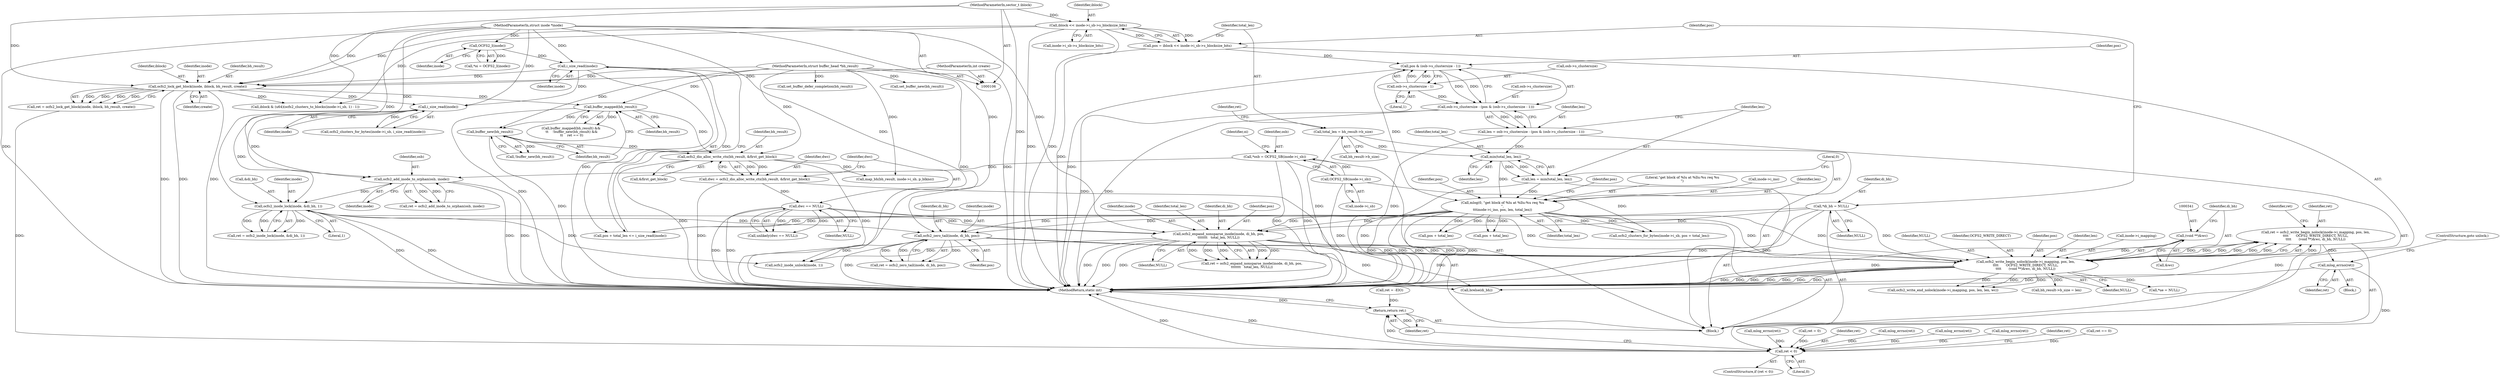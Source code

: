 digraph "0_linux_3e4c56d41eef5595035872a2ec5a483f42e8917f@API" {
"1000330" [label="(Call,ret = ocfs2_write_begin_nolock(inode->i_mapping, pos, len,\n\t\t\t\t       OCFS2_WRITE_DIRECT, NULL,\n\t\t\t\t       (void **)&wc, di_bh, NULL))"];
"1000332" [label="(Call,ocfs2_write_begin_nolock(inode->i_mapping, pos, len,\n\t\t\t\t       OCFS2_WRITE_DIRECT, NULL,\n\t\t\t\t       (void **)&wc, di_bh, NULL))"];
"1000309" [label="(Call,ocfs2_zero_tail(inode, di_bh, pos))"];
"1000282" [label="(Call,ocfs2_inode_lock(inode, &di_bh, 1))"];
"1000264" [label="(Call,ocfs2_add_inode_to_orphan(osb, inode))"];
"1000113" [label="(Call,*osb = OCFS2_SB(inode->i_sb))"];
"1000115" [label="(Call,OCFS2_SB(inode->i_sb))"];
"1000255" [label="(Call,i_size_read(inode))"];
"1000200" [label="(Call,ocfs2_lock_get_block(inode, iblock, bh_result, create))"];
"1000195" [label="(Call,i_size_read(inode))"];
"1000122" [label="(Call,OCFS2_I(inode))"];
"1000107" [label="(MethodParameterIn,struct inode *inode)"];
"1000141" [label="(Call,iblock << inode->i_sb->s_blocksize_bits)"];
"1000108" [label="(MethodParameterIn,sector_t iblock)"];
"1000109" [label="(MethodParameterIn,struct buffer_head *bh_result)"];
"1000110" [label="(MethodParameterIn,int create)"];
"1000134" [label="(Call,*di_bh = NULL)"];
"1000181" [label="(Call,mlog(0, \"get block of %lu at %llu:%u req %u\n\",\n\t\t\tinode->i_ino, pos, len, total_len))"];
"1000169" [label="(Call,pos & (osb->s_clustersize - 1))"];
"1000139" [label="(Call,pos = iblock << inode->i_sb->s_blocksize_bits)"];
"1000171" [label="(Call,osb->s_clustersize - 1)"];
"1000176" [label="(Call,len = min(total_len, len))"];
"1000178" [label="(Call,min(total_len, len))"];
"1000150" [label="(Call,total_len = bh_result->b_size)"];
"1000163" [label="(Call,len = osb->s_clustersize - (pos & (osb->s_clustersize - 1)))"];
"1000165" [label="(Call,osb->s_clustersize - (pos & (osb->s_clustersize - 1)))"];
"1000316" [label="(Call,ocfs2_expand_nonsparse_inode(inode, di_bh, pos,\n\t\t\t\t\t\t\t   total_len, NULL))"];
"1000230" [label="(Call,dwc == NULL)"];
"1000222" [label="(Call,dwc = ocfs2_dio_alloc_write_ctx(bh_result, &first_get_block))"];
"1000224" [label="(Call,ocfs2_dio_alloc_write_ctx(bh_result, &first_get_block))"];
"1000207" [label="(Call,buffer_mapped(bh_result))"];
"1000211" [label="(Call,buffer_new(bh_result))"];
"1000340" [label="(Call,(void **)&wc)"];
"1000349" [label="(Call,mlog_errno(ret))"];
"1000475" [label="(Call,ret < 0)"];
"1000482" [label="(Return,return ret;)"];
"1000157" [label="(Identifier,ret)"];
"1000471" [label="(Call,brelse(di_bh))"];
"1000179" [label="(Identifier,total_len)"];
"1000484" [label="(MethodReturn,static int)"];
"1000317" [label="(Identifier,inode)"];
"1000193" [label="(Identifier,pos)"];
"1000165" [label="(Call,osb->s_clustersize - (pos & (osb->s_clustersize - 1)))"];
"1000340" [label="(Call,(void **)&wc)"];
"1000309" [label="(Call,ocfs2_zero_tail(inode, di_bh, pos))"];
"1000116" [label="(Call,inode->i_sb)"];
"1000272" [label="(Call,mlog_errno(ret))"];
"1000230" [label="(Call,dwc == NULL)"];
"1000345" [label="(Identifier,NULL)"];
"1000339" [label="(Identifier,NULL)"];
"1000320" [label="(Identifier,total_len)"];
"1000208" [label="(Identifier,bh_result)"];
"1000150" [label="(Call,total_len = bh_result->b_size)"];
"1000108" [label="(MethodParameterIn,sector_t iblock)"];
"1000459" [label="(Call,ret = 0)"];
"1000474" [label="(ControlStructure,if (ret < 0))"];
"1000182" [label="(Literal,0)"];
"1000139" [label="(Call,pos = iblock << inode->i_sb->s_blocksize_bits)"];
"1000255" [label="(Call,i_size_read(inode))"];
"1000223" [label="(Identifier,dwc)"];
"1000321" [label="(Identifier,NULL)"];
"1000284" [label="(Call,&di_bh)"];
"1000169" [label="(Call,pos & (osb->s_clustersize - 1))"];
"1000232" [label="(Identifier,NULL)"];
"1000338" [label="(Identifier,OCFS2_WRITE_DIRECT)"];
"1000123" [label="(Identifier,inode)"];
"1000204" [label="(Identifier,create)"];
"1000262" [label="(Call,ret = ocfs2_add_inode_to_orphan(osb, inode))"];
"1000196" [label="(Identifier,inode)"];
"1000111" [label="(Block,)"];
"1000181" [label="(Call,mlog(0, \"get block of %lu at %llu:%u req %u\n\",\n\t\t\tinode->i_ino, pos, len, total_len))"];
"1000212" [label="(Identifier,bh_result)"];
"1000191" [label="(Call,pos + total_len <= i_size_read(inode))"];
"1000225" [label="(Identifier,bh_result)"];
"1000307" [label="(Call,ret = ocfs2_zero_tail(inode, di_bh, pos))"];
"1000195" [label="(Call,i_size_read(inode))"];
"1000164" [label="(Identifier,len)"];
"1000282" [label="(Call,ocfs2_inode_lock(inode, &di_bh, 1))"];
"1000403" [label="(Call,set_buffer_defer_completion(bh_result))"];
"1000318" [label="(Identifier,di_bh)"];
"1000477" [label="(Literal,0)"];
"1000476" [label="(Identifier,ret)"];
"1000375" [label="(Call,iblock & (u64)(ocfs2_clusters_to_blocks(inode->i_sb, 1) - 1))"];
"1000203" [label="(Identifier,bh_result)"];
"1000170" [label="(Identifier,pos)"];
"1000192" [label="(Call,pos + total_len)"];
"1000251" [label="(Call,ocfs2_clusters_for_bytes(inode->i_sb, i_size_read(inode)))"];
"1000264" [label="(Call,ocfs2_add_inode_to_orphan(osb, inode))"];
"1000256" [label="(Identifier,inode)"];
"1000140" [label="(Identifier,pos)"];
"1000141" [label="(Call,iblock << inode->i_sb->s_blocksize_bits)"];
"1000349" [label="(Call,mlog_errno(ret))"];
"1000202" [label="(Identifier,iblock)"];
"1000482" [label="(Return,return ret;)"];
"1000171" [label="(Call,osb->s_clustersize - 1)"];
"1000351" [label="(ControlStructure,goto unlock;)"];
"1000122" [label="(Call,OCFS2_I(inode))"];
"1000210" [label="(Call,!buffer_new(bh_result))"];
"1000330" [label="(Call,ret = ocfs2_write_begin_nolock(inode->i_mapping, pos, len,\n\t\t\t\t       OCFS2_WRITE_DIRECT, NULL,\n\t\t\t\t       (void **)&wc, di_bh, NULL))"];
"1000109" [label="(MethodParameterIn,struct buffer_head *bh_result)"];
"1000180" [label="(Identifier,len)"];
"1000344" [label="(Identifier,di_bh)"];
"1000114" [label="(Identifier,osb)"];
"1000201" [label="(Identifier,inode)"];
"1000134" [label="(Call,*di_bh = NULL)"];
"1000347" [label="(Identifier,ret)"];
"1000143" [label="(Call,inode->i_sb->s_blocksize_bits)"];
"1000151" [label="(Identifier,total_len)"];
"1000113" [label="(Call,*osb = OCFS2_SB(inode->i_sb))"];
"1000312" [label="(Identifier,pos)"];
"1000290" [label="(Call,mlog_errno(ret))"];
"1000283" [label="(Identifier,inode)"];
"1000332" [label="(Call,ocfs2_write_begin_nolock(inode->i_mapping, pos, len,\n\t\t\t\t       OCFS2_WRITE_DIRECT, NULL,\n\t\t\t\t       (void **)&wc, di_bh, NULL))"];
"1000229" [label="(Call,unlikely(dwc == NULL))"];
"1000316" [label="(Call,ocfs2_expand_nonsparse_inode(inode, di_bh, pos,\n\t\t\t\t\t\t\t   total_len, NULL))"];
"1000311" [label="(Identifier,di_bh)"];
"1000314" [label="(Call,ret = ocfs2_expand_nonsparse_inode(inode, di_bh, pos,\n\t\t\t\t\t\t\t   total_len, NULL))"];
"1000120" [label="(Call,*oi = OCFS2_I(inode))"];
"1000248" [label="(Call,pos + total_len)"];
"1000414" [label="(Call,*ue = NULL)"];
"1000115" [label="(Call,OCFS2_SB(inode->i_sb))"];
"1000189" [label="(Identifier,total_len)"];
"1000142" [label="(Identifier,iblock)"];
"1000198" [label="(Call,ret = ocfs2_lock_get_block(inode, iblock, bh_result, create))"];
"1000163" [label="(Call,len = osb->s_clustersize - (pos & (osb->s_clustersize - 1)))"];
"1000231" [label="(Identifier,dwc)"];
"1000152" [label="(Call,bh_result->b_size)"];
"1000110" [label="(MethodParameterIn,int create)"];
"1000327" [label="(Call,mlog_errno(ret))"];
"1000336" [label="(Identifier,pos)"];
"1000238" [label="(Call,mlog_errno(ret))"];
"1000342" [label="(Call,&wc)"];
"1000337" [label="(Identifier,len)"];
"1000121" [label="(Identifier,oi)"];
"1000280" [label="(Call,ret = ocfs2_inode_lock(inode, &di_bh, 1))"];
"1000183" [label="(Literal,\"get block of %lu at %llu:%u req %u\n\")"];
"1000386" [label="(Call,map_bh(bh_result, inode->i_sb, p_blkno))"];
"1000447" [label="(Call,ocfs2_write_end_nolock(inode->i_mapping, pos, len, len, wc))"];
"1000350" [label="(Identifier,ret)"];
"1000211" [label="(Call,buffer_new(bh_result))"];
"1000206" [label="(Call,buffer_mapped(bh_result) &&\n \t\t    !buffer_new(bh_result) &&\n \t\t    ret == 0)"];
"1000401" [label="(Call,set_buffer_new(bh_result))"];
"1000392" [label="(Call,bh_result->b_size = len)"];
"1000266" [label="(Identifier,inode)"];
"1000166" [label="(Call,osb->s_clustersize)"];
"1000286" [label="(Literal,1)"];
"1000136" [label="(Identifier,NULL)"];
"1000184" [label="(Call,inode->i_ino)"];
"1000479" [label="(Identifier,ret)"];
"1000333" [label="(Call,inode->i_mapping)"];
"1000213" [label="(Call,ret == 0)"];
"1000224" [label="(Call,ocfs2_dio_alloc_write_ctx(bh_result, &first_get_block))"];
"1000172" [label="(Call,osb->s_clustersize)"];
"1000226" [label="(Call,&first_get_block)"];
"1000107" [label="(MethodParameterIn,struct inode *inode)"];
"1000178" [label="(Call,min(total_len, len))"];
"1000478" [label="(Call,ret = -EIO)"];
"1000475" [label="(Call,ret < 0)"];
"1000177" [label="(Identifier,len)"];
"1000188" [label="(Identifier,len)"];
"1000187" [label="(Identifier,pos)"];
"1000200" [label="(Call,ocfs2_lock_get_block(inode, iblock, bh_result, create))"];
"1000483" [label="(Identifier,ret)"];
"1000310" [label="(Identifier,inode)"];
"1000207" [label="(Call,buffer_mapped(bh_result))"];
"1000175" [label="(Literal,1)"];
"1000176" [label="(Call,len = min(total_len, len))"];
"1000331" [label="(Identifier,ret)"];
"1000244" [label="(Call,ocfs2_clusters_for_bytes(inode->i_sb, pos + total_len))"];
"1000468" [label="(Call,ocfs2_inode_unlock(inode, 1))"];
"1000135" [label="(Identifier,di_bh)"];
"1000222" [label="(Call,dwc = ocfs2_dio_alloc_write_ctx(bh_result, &first_get_block))"];
"1000319" [label="(Identifier,pos)"];
"1000265" [label="(Identifier,osb)"];
"1000348" [label="(Block,)"];
"1000330" -> "1000111"  [label="AST: "];
"1000330" -> "1000332"  [label="CFG: "];
"1000331" -> "1000330"  [label="AST: "];
"1000332" -> "1000330"  [label="AST: "];
"1000347" -> "1000330"  [label="CFG: "];
"1000330" -> "1000484"  [label="DDG: "];
"1000332" -> "1000330"  [label="DDG: "];
"1000332" -> "1000330"  [label="DDG: "];
"1000332" -> "1000330"  [label="DDG: "];
"1000332" -> "1000330"  [label="DDG: "];
"1000332" -> "1000330"  [label="DDG: "];
"1000332" -> "1000330"  [label="DDG: "];
"1000332" -> "1000330"  [label="DDG: "];
"1000330" -> "1000349"  [label="DDG: "];
"1000332" -> "1000345"  [label="CFG: "];
"1000333" -> "1000332"  [label="AST: "];
"1000336" -> "1000332"  [label="AST: "];
"1000337" -> "1000332"  [label="AST: "];
"1000338" -> "1000332"  [label="AST: "];
"1000339" -> "1000332"  [label="AST: "];
"1000340" -> "1000332"  [label="AST: "];
"1000344" -> "1000332"  [label="AST: "];
"1000345" -> "1000332"  [label="AST: "];
"1000332" -> "1000484"  [label="DDG: "];
"1000332" -> "1000484"  [label="DDG: "];
"1000332" -> "1000484"  [label="DDG: "];
"1000332" -> "1000484"  [label="DDG: "];
"1000332" -> "1000484"  [label="DDG: "];
"1000332" -> "1000484"  [label="DDG: "];
"1000309" -> "1000332"  [label="DDG: "];
"1000309" -> "1000332"  [label="DDG: "];
"1000316" -> "1000332"  [label="DDG: "];
"1000316" -> "1000332"  [label="DDG: "];
"1000316" -> "1000332"  [label="DDG: "];
"1000181" -> "1000332"  [label="DDG: "];
"1000181" -> "1000332"  [label="DDG: "];
"1000230" -> "1000332"  [label="DDG: "];
"1000340" -> "1000332"  [label="DDG: "];
"1000134" -> "1000332"  [label="DDG: "];
"1000332" -> "1000392"  [label="DDG: "];
"1000332" -> "1000414"  [label="DDG: "];
"1000332" -> "1000447"  [label="DDG: "];
"1000332" -> "1000447"  [label="DDG: "];
"1000332" -> "1000447"  [label="DDG: "];
"1000332" -> "1000471"  [label="DDG: "];
"1000309" -> "1000307"  [label="AST: "];
"1000309" -> "1000312"  [label="CFG: "];
"1000310" -> "1000309"  [label="AST: "];
"1000311" -> "1000309"  [label="AST: "];
"1000312" -> "1000309"  [label="AST: "];
"1000307" -> "1000309"  [label="CFG: "];
"1000309" -> "1000484"  [label="DDG: "];
"1000309" -> "1000307"  [label="DDG: "];
"1000309" -> "1000307"  [label="DDG: "];
"1000309" -> "1000307"  [label="DDG: "];
"1000282" -> "1000309"  [label="DDG: "];
"1000107" -> "1000309"  [label="DDG: "];
"1000134" -> "1000309"  [label="DDG: "];
"1000181" -> "1000309"  [label="DDG: "];
"1000309" -> "1000468"  [label="DDG: "];
"1000309" -> "1000471"  [label="DDG: "];
"1000282" -> "1000280"  [label="AST: "];
"1000282" -> "1000286"  [label="CFG: "];
"1000283" -> "1000282"  [label="AST: "];
"1000284" -> "1000282"  [label="AST: "];
"1000286" -> "1000282"  [label="AST: "];
"1000280" -> "1000282"  [label="CFG: "];
"1000282" -> "1000484"  [label="DDG: "];
"1000282" -> "1000484"  [label="DDG: "];
"1000282" -> "1000280"  [label="DDG: "];
"1000282" -> "1000280"  [label="DDG: "];
"1000282" -> "1000280"  [label="DDG: "];
"1000264" -> "1000282"  [label="DDG: "];
"1000255" -> "1000282"  [label="DDG: "];
"1000107" -> "1000282"  [label="DDG: "];
"1000282" -> "1000316"  [label="DDG: "];
"1000282" -> "1000468"  [label="DDG: "];
"1000264" -> "1000262"  [label="AST: "];
"1000264" -> "1000266"  [label="CFG: "];
"1000265" -> "1000264"  [label="AST: "];
"1000266" -> "1000264"  [label="AST: "];
"1000262" -> "1000264"  [label="CFG: "];
"1000264" -> "1000484"  [label="DDG: "];
"1000264" -> "1000484"  [label="DDG: "];
"1000264" -> "1000262"  [label="DDG: "];
"1000264" -> "1000262"  [label="DDG: "];
"1000113" -> "1000264"  [label="DDG: "];
"1000255" -> "1000264"  [label="DDG: "];
"1000107" -> "1000264"  [label="DDG: "];
"1000113" -> "1000111"  [label="AST: "];
"1000113" -> "1000115"  [label="CFG: "];
"1000114" -> "1000113"  [label="AST: "];
"1000115" -> "1000113"  [label="AST: "];
"1000121" -> "1000113"  [label="CFG: "];
"1000113" -> "1000484"  [label="DDG: "];
"1000113" -> "1000484"  [label="DDG: "];
"1000115" -> "1000113"  [label="DDG: "];
"1000115" -> "1000116"  [label="CFG: "];
"1000116" -> "1000115"  [label="AST: "];
"1000115" -> "1000484"  [label="DDG: "];
"1000115" -> "1000244"  [label="DDG: "];
"1000255" -> "1000251"  [label="AST: "];
"1000255" -> "1000256"  [label="CFG: "];
"1000256" -> "1000255"  [label="AST: "];
"1000251" -> "1000255"  [label="CFG: "];
"1000255" -> "1000251"  [label="DDG: "];
"1000200" -> "1000255"  [label="DDG: "];
"1000195" -> "1000255"  [label="DDG: "];
"1000107" -> "1000255"  [label="DDG: "];
"1000200" -> "1000198"  [label="AST: "];
"1000200" -> "1000204"  [label="CFG: "];
"1000201" -> "1000200"  [label="AST: "];
"1000202" -> "1000200"  [label="AST: "];
"1000203" -> "1000200"  [label="AST: "];
"1000204" -> "1000200"  [label="AST: "];
"1000198" -> "1000200"  [label="CFG: "];
"1000200" -> "1000484"  [label="DDG: "];
"1000200" -> "1000484"  [label="DDG: "];
"1000200" -> "1000484"  [label="DDG: "];
"1000200" -> "1000198"  [label="DDG: "];
"1000200" -> "1000198"  [label="DDG: "];
"1000200" -> "1000198"  [label="DDG: "];
"1000200" -> "1000198"  [label="DDG: "];
"1000195" -> "1000200"  [label="DDG: "];
"1000107" -> "1000200"  [label="DDG: "];
"1000141" -> "1000200"  [label="DDG: "];
"1000108" -> "1000200"  [label="DDG: "];
"1000109" -> "1000200"  [label="DDG: "];
"1000110" -> "1000200"  [label="DDG: "];
"1000200" -> "1000207"  [label="DDG: "];
"1000200" -> "1000375"  [label="DDG: "];
"1000195" -> "1000191"  [label="AST: "];
"1000195" -> "1000196"  [label="CFG: "];
"1000196" -> "1000195"  [label="AST: "];
"1000191" -> "1000195"  [label="CFG: "];
"1000195" -> "1000484"  [label="DDG: "];
"1000195" -> "1000191"  [label="DDG: "];
"1000122" -> "1000195"  [label="DDG: "];
"1000107" -> "1000195"  [label="DDG: "];
"1000122" -> "1000120"  [label="AST: "];
"1000122" -> "1000123"  [label="CFG: "];
"1000123" -> "1000122"  [label="AST: "];
"1000120" -> "1000122"  [label="CFG: "];
"1000122" -> "1000120"  [label="DDG: "];
"1000107" -> "1000122"  [label="DDG: "];
"1000107" -> "1000106"  [label="AST: "];
"1000107" -> "1000484"  [label="DDG: "];
"1000107" -> "1000316"  [label="DDG: "];
"1000107" -> "1000468"  [label="DDG: "];
"1000141" -> "1000139"  [label="AST: "];
"1000141" -> "1000143"  [label="CFG: "];
"1000142" -> "1000141"  [label="AST: "];
"1000143" -> "1000141"  [label="AST: "];
"1000139" -> "1000141"  [label="CFG: "];
"1000141" -> "1000484"  [label="DDG: "];
"1000141" -> "1000484"  [label="DDG: "];
"1000141" -> "1000139"  [label="DDG: "];
"1000141" -> "1000139"  [label="DDG: "];
"1000108" -> "1000141"  [label="DDG: "];
"1000141" -> "1000375"  [label="DDG: "];
"1000108" -> "1000106"  [label="AST: "];
"1000108" -> "1000484"  [label="DDG: "];
"1000108" -> "1000375"  [label="DDG: "];
"1000109" -> "1000106"  [label="AST: "];
"1000109" -> "1000484"  [label="DDG: "];
"1000109" -> "1000207"  [label="DDG: "];
"1000109" -> "1000211"  [label="DDG: "];
"1000109" -> "1000224"  [label="DDG: "];
"1000109" -> "1000386"  [label="DDG: "];
"1000109" -> "1000401"  [label="DDG: "];
"1000109" -> "1000403"  [label="DDG: "];
"1000110" -> "1000106"  [label="AST: "];
"1000110" -> "1000484"  [label="DDG: "];
"1000134" -> "1000111"  [label="AST: "];
"1000134" -> "1000136"  [label="CFG: "];
"1000135" -> "1000134"  [label="AST: "];
"1000136" -> "1000134"  [label="AST: "];
"1000140" -> "1000134"  [label="CFG: "];
"1000134" -> "1000484"  [label="DDG: "];
"1000134" -> "1000484"  [label="DDG: "];
"1000134" -> "1000316"  [label="DDG: "];
"1000181" -> "1000111"  [label="AST: "];
"1000181" -> "1000189"  [label="CFG: "];
"1000182" -> "1000181"  [label="AST: "];
"1000183" -> "1000181"  [label="AST: "];
"1000184" -> "1000181"  [label="AST: "];
"1000187" -> "1000181"  [label="AST: "];
"1000188" -> "1000181"  [label="AST: "];
"1000189" -> "1000181"  [label="AST: "];
"1000193" -> "1000181"  [label="CFG: "];
"1000181" -> "1000484"  [label="DDG: "];
"1000181" -> "1000484"  [label="DDG: "];
"1000181" -> "1000484"  [label="DDG: "];
"1000169" -> "1000181"  [label="DDG: "];
"1000176" -> "1000181"  [label="DDG: "];
"1000178" -> "1000181"  [label="DDG: "];
"1000181" -> "1000191"  [label="DDG: "];
"1000181" -> "1000191"  [label="DDG: "];
"1000181" -> "1000192"  [label="DDG: "];
"1000181" -> "1000192"  [label="DDG: "];
"1000181" -> "1000244"  [label="DDG: "];
"1000181" -> "1000244"  [label="DDG: "];
"1000181" -> "1000248"  [label="DDG: "];
"1000181" -> "1000248"  [label="DDG: "];
"1000181" -> "1000316"  [label="DDG: "];
"1000181" -> "1000316"  [label="DDG: "];
"1000169" -> "1000165"  [label="AST: "];
"1000169" -> "1000171"  [label="CFG: "];
"1000170" -> "1000169"  [label="AST: "];
"1000171" -> "1000169"  [label="AST: "];
"1000165" -> "1000169"  [label="CFG: "];
"1000169" -> "1000484"  [label="DDG: "];
"1000169" -> "1000165"  [label="DDG: "];
"1000169" -> "1000165"  [label="DDG: "];
"1000139" -> "1000169"  [label="DDG: "];
"1000171" -> "1000169"  [label="DDG: "];
"1000171" -> "1000169"  [label="DDG: "];
"1000139" -> "1000111"  [label="AST: "];
"1000140" -> "1000139"  [label="AST: "];
"1000151" -> "1000139"  [label="CFG: "];
"1000139" -> "1000484"  [label="DDG: "];
"1000171" -> "1000175"  [label="CFG: "];
"1000172" -> "1000171"  [label="AST: "];
"1000175" -> "1000171"  [label="AST: "];
"1000171" -> "1000165"  [label="DDG: "];
"1000176" -> "1000111"  [label="AST: "];
"1000176" -> "1000178"  [label="CFG: "];
"1000177" -> "1000176"  [label="AST: "];
"1000178" -> "1000176"  [label="AST: "];
"1000182" -> "1000176"  [label="CFG: "];
"1000176" -> "1000484"  [label="DDG: "];
"1000178" -> "1000176"  [label="DDG: "];
"1000178" -> "1000176"  [label="DDG: "];
"1000178" -> "1000180"  [label="CFG: "];
"1000179" -> "1000178"  [label="AST: "];
"1000180" -> "1000178"  [label="AST: "];
"1000150" -> "1000178"  [label="DDG: "];
"1000163" -> "1000178"  [label="DDG: "];
"1000150" -> "1000111"  [label="AST: "];
"1000150" -> "1000152"  [label="CFG: "];
"1000151" -> "1000150"  [label="AST: "];
"1000152" -> "1000150"  [label="AST: "];
"1000157" -> "1000150"  [label="CFG: "];
"1000150" -> "1000484"  [label="DDG: "];
"1000163" -> "1000111"  [label="AST: "];
"1000163" -> "1000165"  [label="CFG: "];
"1000164" -> "1000163"  [label="AST: "];
"1000165" -> "1000163"  [label="AST: "];
"1000177" -> "1000163"  [label="CFG: "];
"1000163" -> "1000484"  [label="DDG: "];
"1000165" -> "1000163"  [label="DDG: "];
"1000165" -> "1000163"  [label="DDG: "];
"1000166" -> "1000165"  [label="AST: "];
"1000165" -> "1000484"  [label="DDG: "];
"1000165" -> "1000484"  [label="DDG: "];
"1000316" -> "1000314"  [label="AST: "];
"1000316" -> "1000321"  [label="CFG: "];
"1000317" -> "1000316"  [label="AST: "];
"1000318" -> "1000316"  [label="AST: "];
"1000319" -> "1000316"  [label="AST: "];
"1000320" -> "1000316"  [label="AST: "];
"1000321" -> "1000316"  [label="AST: "];
"1000314" -> "1000316"  [label="CFG: "];
"1000316" -> "1000484"  [label="DDG: "];
"1000316" -> "1000484"  [label="DDG: "];
"1000316" -> "1000484"  [label="DDG: "];
"1000316" -> "1000314"  [label="DDG: "];
"1000316" -> "1000314"  [label="DDG: "];
"1000316" -> "1000314"  [label="DDG: "];
"1000316" -> "1000314"  [label="DDG: "];
"1000316" -> "1000314"  [label="DDG: "];
"1000230" -> "1000316"  [label="DDG: "];
"1000316" -> "1000468"  [label="DDG: "];
"1000316" -> "1000471"  [label="DDG: "];
"1000230" -> "1000229"  [label="AST: "];
"1000230" -> "1000232"  [label="CFG: "];
"1000231" -> "1000230"  [label="AST: "];
"1000232" -> "1000230"  [label="AST: "];
"1000229" -> "1000230"  [label="CFG: "];
"1000230" -> "1000484"  [label="DDG: "];
"1000230" -> "1000484"  [label="DDG: "];
"1000230" -> "1000229"  [label="DDG: "];
"1000230" -> "1000229"  [label="DDG: "];
"1000222" -> "1000230"  [label="DDG: "];
"1000222" -> "1000111"  [label="AST: "];
"1000222" -> "1000224"  [label="CFG: "];
"1000223" -> "1000222"  [label="AST: "];
"1000224" -> "1000222"  [label="AST: "];
"1000231" -> "1000222"  [label="CFG: "];
"1000222" -> "1000484"  [label="DDG: "];
"1000224" -> "1000222"  [label="DDG: "];
"1000224" -> "1000222"  [label="DDG: "];
"1000224" -> "1000226"  [label="CFG: "];
"1000225" -> "1000224"  [label="AST: "];
"1000226" -> "1000224"  [label="AST: "];
"1000224" -> "1000484"  [label="DDG: "];
"1000224" -> "1000484"  [label="DDG: "];
"1000207" -> "1000224"  [label="DDG: "];
"1000211" -> "1000224"  [label="DDG: "];
"1000224" -> "1000386"  [label="DDG: "];
"1000207" -> "1000206"  [label="AST: "];
"1000207" -> "1000208"  [label="CFG: "];
"1000208" -> "1000207"  [label="AST: "];
"1000212" -> "1000207"  [label="CFG: "];
"1000206" -> "1000207"  [label="CFG: "];
"1000207" -> "1000484"  [label="DDG: "];
"1000207" -> "1000206"  [label="DDG: "];
"1000207" -> "1000211"  [label="DDG: "];
"1000211" -> "1000210"  [label="AST: "];
"1000211" -> "1000212"  [label="CFG: "];
"1000212" -> "1000211"  [label="AST: "];
"1000210" -> "1000211"  [label="CFG: "];
"1000211" -> "1000484"  [label="DDG: "];
"1000211" -> "1000210"  [label="DDG: "];
"1000340" -> "1000342"  [label="CFG: "];
"1000341" -> "1000340"  [label="AST: "];
"1000342" -> "1000340"  [label="AST: "];
"1000344" -> "1000340"  [label="CFG: "];
"1000340" -> "1000484"  [label="DDG: "];
"1000349" -> "1000348"  [label="AST: "];
"1000349" -> "1000350"  [label="CFG: "];
"1000350" -> "1000349"  [label="AST: "];
"1000351" -> "1000349"  [label="CFG: "];
"1000349" -> "1000484"  [label="DDG: "];
"1000349" -> "1000475"  [label="DDG: "];
"1000475" -> "1000474"  [label="AST: "];
"1000475" -> "1000477"  [label="CFG: "];
"1000476" -> "1000475"  [label="AST: "];
"1000477" -> "1000475"  [label="AST: "];
"1000479" -> "1000475"  [label="CFG: "];
"1000483" -> "1000475"  [label="CFG: "];
"1000475" -> "1000484"  [label="DDG: "];
"1000475" -> "1000484"  [label="DDG: "];
"1000290" -> "1000475"  [label="DDG: "];
"1000459" -> "1000475"  [label="DDG: "];
"1000238" -> "1000475"  [label="DDG: "];
"1000213" -> "1000475"  [label="DDG: "];
"1000327" -> "1000475"  [label="DDG: "];
"1000198" -> "1000475"  [label="DDG: "];
"1000272" -> "1000475"  [label="DDG: "];
"1000475" -> "1000482"  [label="DDG: "];
"1000482" -> "1000111"  [label="AST: "];
"1000482" -> "1000483"  [label="CFG: "];
"1000483" -> "1000482"  [label="AST: "];
"1000484" -> "1000482"  [label="CFG: "];
"1000482" -> "1000484"  [label="DDG: "];
"1000483" -> "1000482"  [label="DDG: "];
"1000478" -> "1000482"  [label="DDG: "];
}
